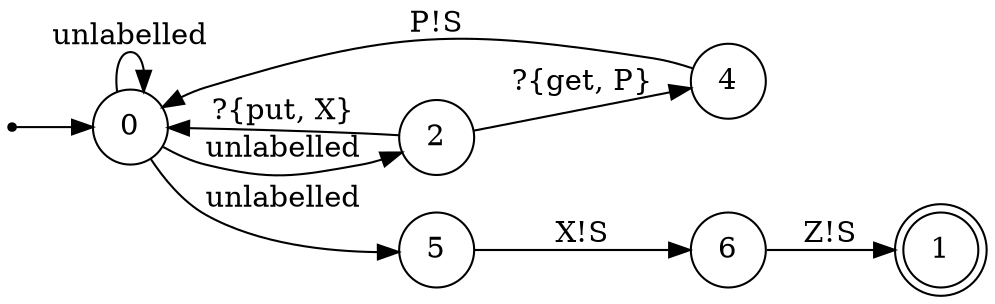 digraph Communicating_Actor_Automata {

            rankdir=LR;
   size="100, 50"
  node [shape = doublecircle]; 1

            node [shape = point]; START;
   node [shape = circle];
   START->0;

            
0 -> 2 [ label = "unlabelled"];
2 -> 4 [ label = "?{get, P}"];
4 -> 0 [ label = "P!S"];
2 -> 0 [ label = "?{put, X}"];
0 -> 0 [ label = "unlabelled"];
0 -> 5 [ label = "unlabelled"];
5 -> 6 [ label = "X!S"];
6 -> 1 [ label = "Z!S"];
}